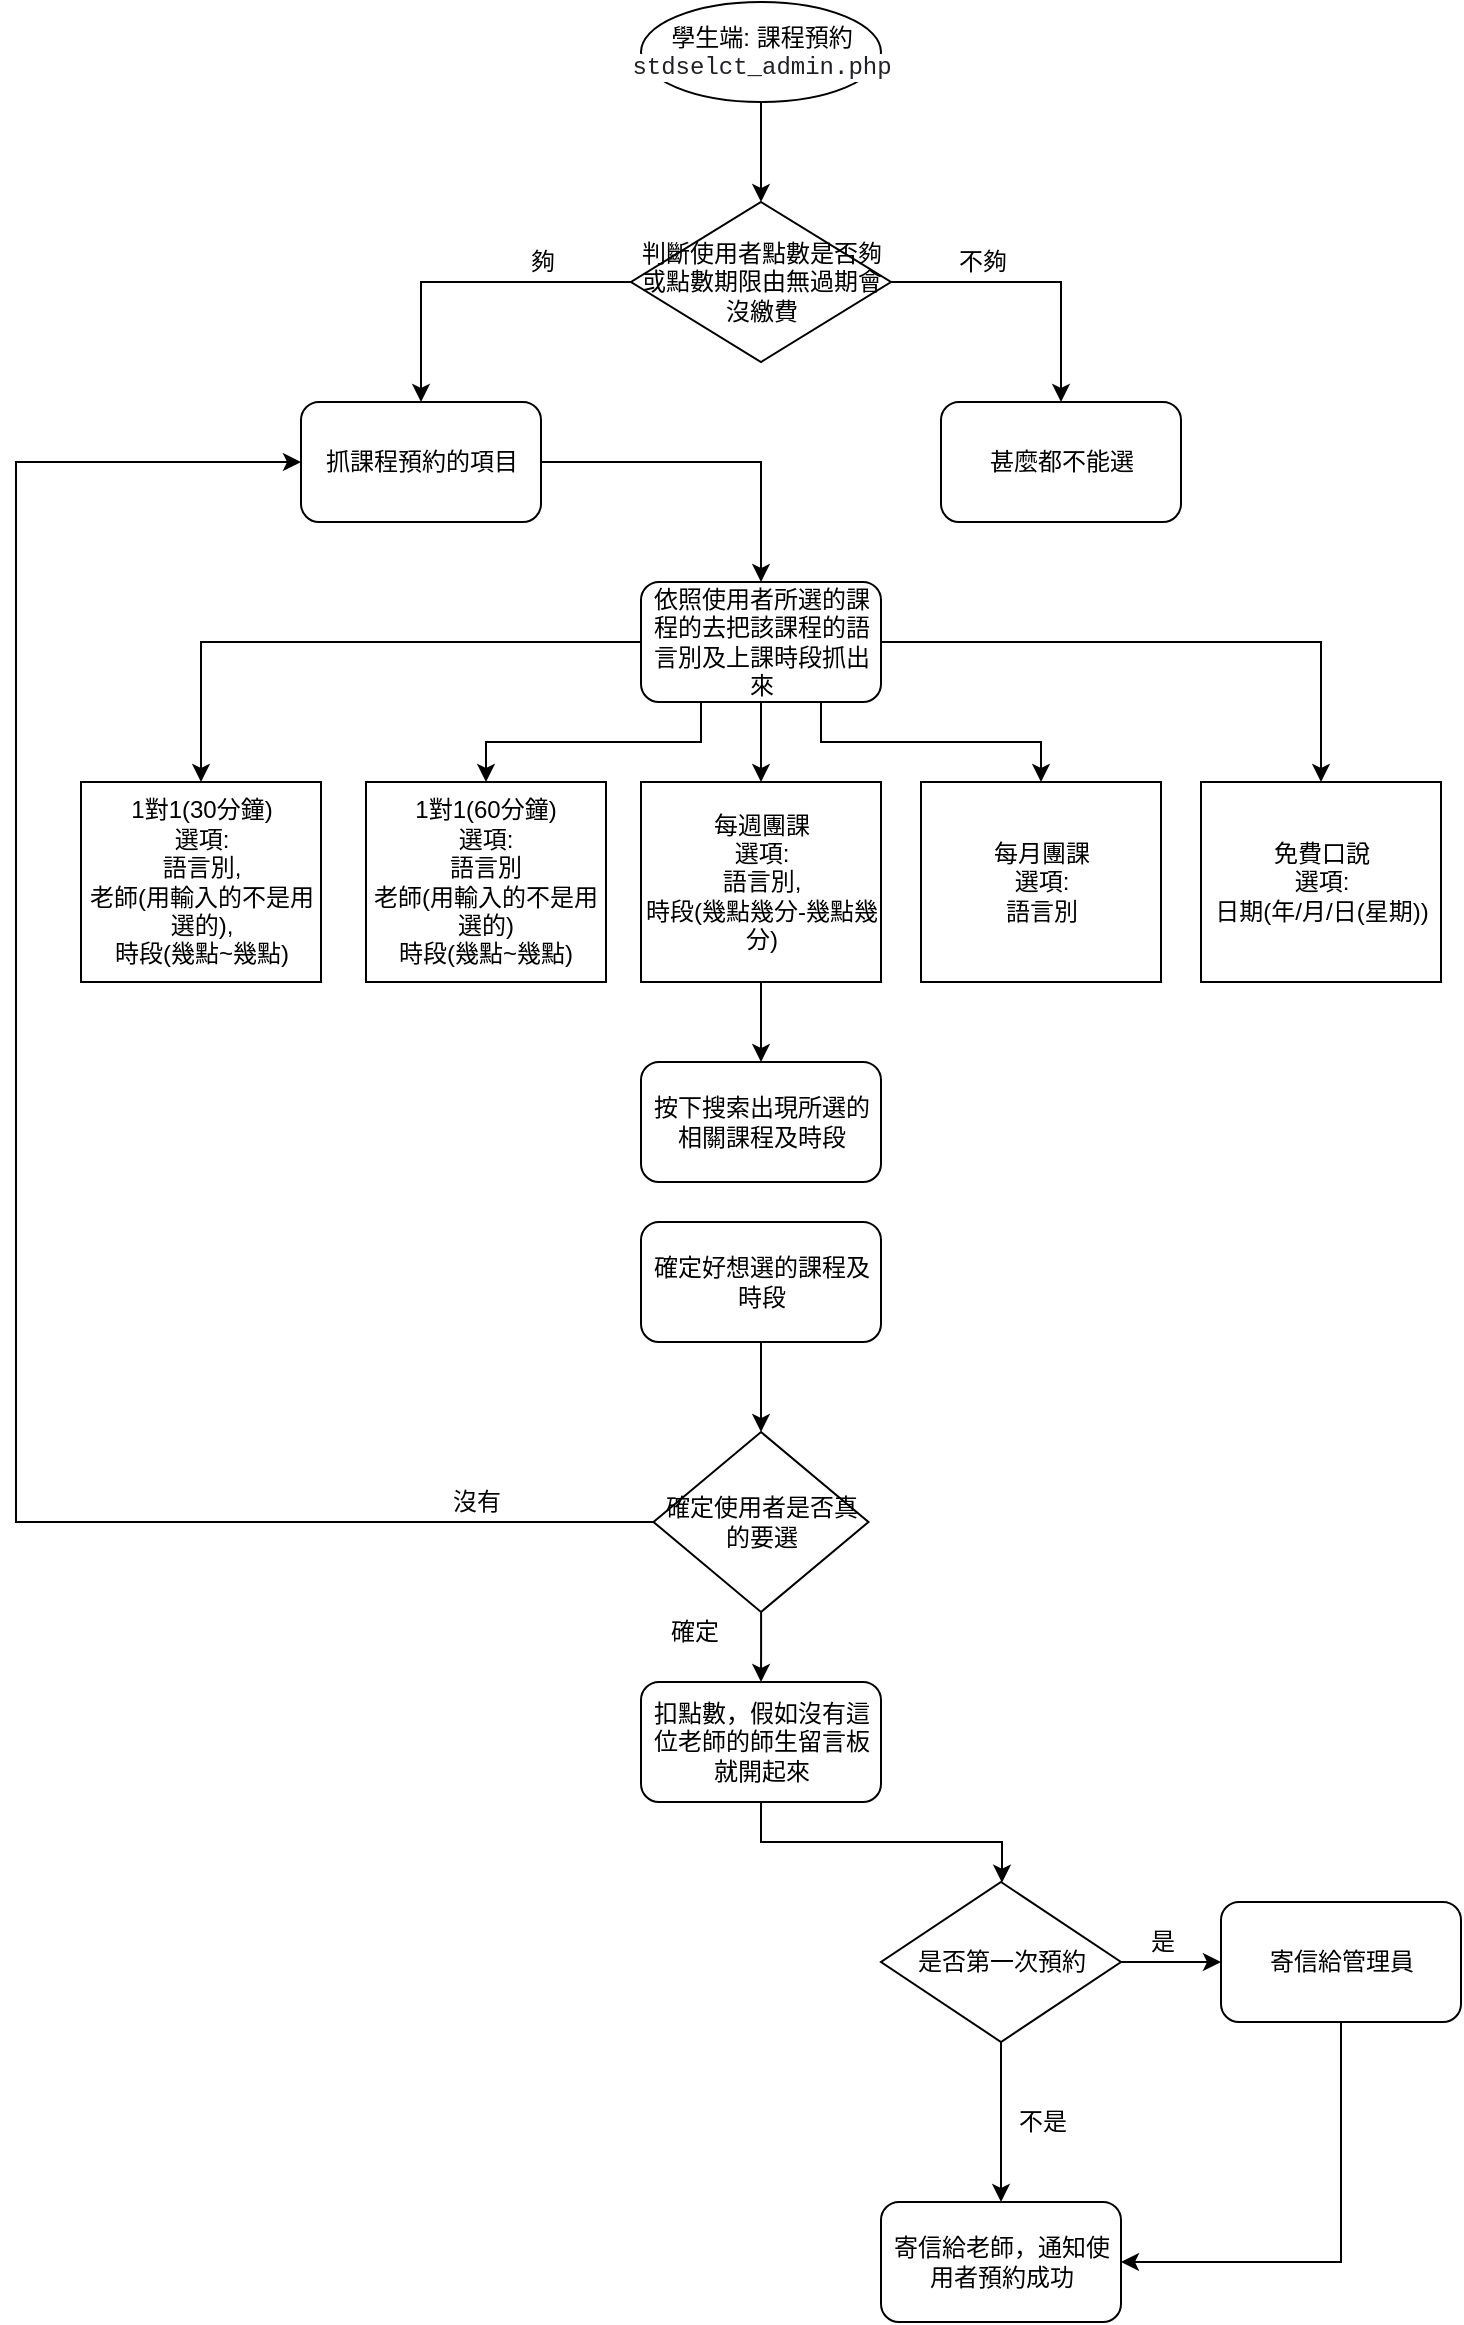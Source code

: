 <mxfile version="15.5.6" type="github">
  <diagram id="QVs43y1Sz6sYipbBfKue" name="第1頁">
    <mxGraphModel dx="1038" dy="547" grid="1" gridSize="10" guides="1" tooltips="1" connect="1" arrows="1" fold="1" page="1" pageScale="1" pageWidth="1654" pageHeight="2336" math="0" shadow="0">
      <root>
        <mxCell id="0" />
        <mxCell id="1" parent="0" />
        <mxCell id="-ri3SPqbiJr1r50t-2qO-15" style="edgeStyle=orthogonalEdgeStyle;rounded=0;orthogonalLoop=1;jettySize=auto;html=1;exitX=0.5;exitY=1;exitDx=0;exitDy=0;entryX=0.5;entryY=0;entryDx=0;entryDy=0;" edge="1" parent="1" source="-ri3SPqbiJr1r50t-2qO-1" target="-ri3SPqbiJr1r50t-2qO-7">
          <mxGeometry relative="1" as="geometry" />
        </mxCell>
        <mxCell id="-ri3SPqbiJr1r50t-2qO-1" value="學生端: 課程預約&lt;br&gt;&lt;span style=&quot;color: rgb(32 , 33 , 36) ; font-family: &amp;#34;consolas&amp;#34; , &amp;#34;lucida console&amp;#34; , &amp;#34;courier new&amp;#34; , monospace ; text-align: left ; background-color: rgb(255 , 255 , 255)&quot;&gt;stdselct_admin.php&lt;/span&gt;" style="ellipse;whiteSpace=wrap;html=1;" vertex="1" parent="1">
          <mxGeometry x="472.5" y="20" width="120" height="50" as="geometry" />
        </mxCell>
        <mxCell id="-ri3SPqbiJr1r50t-2qO-5" style="edgeStyle=orthogonalEdgeStyle;rounded=0;orthogonalLoop=1;jettySize=auto;html=1;entryX=0.5;entryY=0;entryDx=0;entryDy=0;" edge="1" parent="1" source="-ri3SPqbiJr1r50t-2qO-2" target="-ri3SPqbiJr1r50t-2qO-4">
          <mxGeometry relative="1" as="geometry" />
        </mxCell>
        <mxCell id="-ri3SPqbiJr1r50t-2qO-2" value="抓課程預約的項目" style="rounded=1;whiteSpace=wrap;html=1;" vertex="1" parent="1">
          <mxGeometry x="302.5" y="220" width="120" height="60" as="geometry" />
        </mxCell>
        <mxCell id="-ri3SPqbiJr1r50t-2qO-88" style="edgeStyle=orthogonalEdgeStyle;rounded=0;orthogonalLoop=1;jettySize=auto;html=1;entryX=0.5;entryY=0;entryDx=0;entryDy=0;fontColor=#000000;" edge="1" parent="1" source="-ri3SPqbiJr1r50t-2qO-4" target="-ri3SPqbiJr1r50t-2qO-82">
          <mxGeometry relative="1" as="geometry" />
        </mxCell>
        <mxCell id="-ri3SPqbiJr1r50t-2qO-89" style="edgeStyle=orthogonalEdgeStyle;rounded=0;orthogonalLoop=1;jettySize=auto;html=1;exitX=0.25;exitY=1;exitDx=0;exitDy=0;entryX=0.5;entryY=0;entryDx=0;entryDy=0;fontColor=#000000;" edge="1" parent="1" source="-ri3SPqbiJr1r50t-2qO-4" target="-ri3SPqbiJr1r50t-2qO-80">
          <mxGeometry relative="1" as="geometry" />
        </mxCell>
        <mxCell id="-ri3SPqbiJr1r50t-2qO-90" style="edgeStyle=orthogonalEdgeStyle;rounded=0;orthogonalLoop=1;jettySize=auto;html=1;entryX=0.5;entryY=0;entryDx=0;entryDy=0;fontColor=#000000;" edge="1" parent="1" source="-ri3SPqbiJr1r50t-2qO-4" target="-ri3SPqbiJr1r50t-2qO-79">
          <mxGeometry relative="1" as="geometry" />
        </mxCell>
        <mxCell id="-ri3SPqbiJr1r50t-2qO-91" style="edgeStyle=orthogonalEdgeStyle;rounded=0;orthogonalLoop=1;jettySize=auto;html=1;exitX=0.75;exitY=1;exitDx=0;exitDy=0;entryX=0.5;entryY=0;entryDx=0;entryDy=0;fontColor=#000000;" edge="1" parent="1" source="-ri3SPqbiJr1r50t-2qO-4" target="-ri3SPqbiJr1r50t-2qO-84">
          <mxGeometry relative="1" as="geometry" />
        </mxCell>
        <mxCell id="-ri3SPqbiJr1r50t-2qO-92" style="edgeStyle=orthogonalEdgeStyle;rounded=0;orthogonalLoop=1;jettySize=auto;html=1;entryX=0.5;entryY=0;entryDx=0;entryDy=0;fontColor=#000000;" edge="1" parent="1" source="-ri3SPqbiJr1r50t-2qO-4" target="-ri3SPqbiJr1r50t-2qO-86">
          <mxGeometry relative="1" as="geometry" />
        </mxCell>
        <mxCell id="-ri3SPqbiJr1r50t-2qO-4" value="依照使用者所選的課程的去把該課程的語言別及上課時段抓出來" style="rounded=1;whiteSpace=wrap;html=1;" vertex="1" parent="1">
          <mxGeometry x="472.5" y="310" width="120" height="60" as="geometry" />
        </mxCell>
        <mxCell id="-ri3SPqbiJr1r50t-2qO-9" style="edgeStyle=orthogonalEdgeStyle;rounded=0;orthogonalLoop=1;jettySize=auto;html=1;" edge="1" parent="1" source="-ri3SPqbiJr1r50t-2qO-7" target="-ri3SPqbiJr1r50t-2qO-8">
          <mxGeometry relative="1" as="geometry" />
        </mxCell>
        <mxCell id="-ri3SPqbiJr1r50t-2qO-11" style="edgeStyle=orthogonalEdgeStyle;rounded=0;orthogonalLoop=1;jettySize=auto;html=1;entryX=0.5;entryY=0;entryDx=0;entryDy=0;" edge="1" parent="1" source="-ri3SPqbiJr1r50t-2qO-7" target="-ri3SPqbiJr1r50t-2qO-2">
          <mxGeometry relative="1" as="geometry" />
        </mxCell>
        <mxCell id="-ri3SPqbiJr1r50t-2qO-7" value="判斷使用者點數是否夠或點數期限由無過期會沒繳費" style="rhombus;whiteSpace=wrap;html=1;" vertex="1" parent="1">
          <mxGeometry x="467.5" y="120" width="130" height="80" as="geometry" />
        </mxCell>
        <mxCell id="-ri3SPqbiJr1r50t-2qO-8" value="甚麼都不能選" style="rounded=1;whiteSpace=wrap;html=1;" vertex="1" parent="1">
          <mxGeometry x="622.5" y="220" width="120" height="60" as="geometry" />
        </mxCell>
        <mxCell id="-ri3SPqbiJr1r50t-2qO-10" value="不夠" style="text;html=1;align=center;verticalAlign=middle;resizable=0;points=[];autosize=1;strokeColor=none;fillColor=none;" vertex="1" parent="1">
          <mxGeometry x="622.5" y="140" width="40" height="20" as="geometry" />
        </mxCell>
        <mxCell id="-ri3SPqbiJr1r50t-2qO-12" value="夠" style="text;html=1;align=center;verticalAlign=middle;resizable=0;points=[];autosize=1;strokeColor=none;fillColor=none;" vertex="1" parent="1">
          <mxGeometry x="407.5" y="140" width="30" height="20" as="geometry" />
        </mxCell>
        <mxCell id="-ri3SPqbiJr1r50t-2qO-108" style="edgeStyle=orthogonalEdgeStyle;rounded=0;orthogonalLoop=1;jettySize=auto;html=1;entryX=0.5;entryY=0;entryDx=0;entryDy=0;fontColor=#000000;" edge="1" parent="1" source="-ri3SPqbiJr1r50t-2qO-31" target="-ri3SPqbiJr1r50t-2qO-39">
          <mxGeometry relative="1" as="geometry" />
        </mxCell>
        <mxCell id="-ri3SPqbiJr1r50t-2qO-109" style="edgeStyle=orthogonalEdgeStyle;rounded=0;orthogonalLoop=1;jettySize=auto;html=1;exitX=0;exitY=0.5;exitDx=0;exitDy=0;entryX=0;entryY=0.5;entryDx=0;entryDy=0;fontColor=#000000;" edge="1" parent="1" source="-ri3SPqbiJr1r50t-2qO-31" target="-ri3SPqbiJr1r50t-2qO-2">
          <mxGeometry relative="1" as="geometry">
            <Array as="points">
              <mxPoint x="160" y="780" />
              <mxPoint x="160" y="250" />
            </Array>
          </mxGeometry>
        </mxCell>
        <mxCell id="-ri3SPqbiJr1r50t-2qO-31" value="確定使用者是否真的要選" style="rhombus;whiteSpace=wrap;html=1;fontColor=#000000;" vertex="1" parent="1">
          <mxGeometry x="478.75" y="735" width="107.5" height="90" as="geometry" />
        </mxCell>
        <mxCell id="-ri3SPqbiJr1r50t-2qO-45" style="edgeStyle=orthogonalEdgeStyle;rounded=0;orthogonalLoop=1;jettySize=auto;html=1;fontColor=#000000;" edge="1" parent="1" source="-ri3SPqbiJr1r50t-2qO-39" target="-ri3SPqbiJr1r50t-2qO-43">
          <mxGeometry relative="1" as="geometry">
            <Array as="points">
              <mxPoint x="533" y="940" />
              <mxPoint x="653" y="940" />
            </Array>
          </mxGeometry>
        </mxCell>
        <mxCell id="-ri3SPqbiJr1r50t-2qO-39" value="扣點數，假如沒有這位老師的師生留言板就開起來" style="rounded=1;whiteSpace=wrap;html=1;fontColor=#000000;" vertex="1" parent="1">
          <mxGeometry x="472.5" y="860" width="120" height="60" as="geometry" />
        </mxCell>
        <mxCell id="-ri3SPqbiJr1r50t-2qO-41" value="確定" style="text;html=1;align=center;verticalAlign=middle;resizable=0;points=[];autosize=1;strokeColor=none;fillColor=none;fontColor=#000000;" vertex="1" parent="1">
          <mxGeometry x="478.75" y="825" width="40" height="20" as="geometry" />
        </mxCell>
        <mxCell id="-ri3SPqbiJr1r50t-2qO-46" style="edgeStyle=orthogonalEdgeStyle;rounded=0;orthogonalLoop=1;jettySize=auto;html=1;fontColor=#000000;" edge="1" parent="1" source="-ri3SPqbiJr1r50t-2qO-43" target="-ri3SPqbiJr1r50t-2qO-47">
          <mxGeometry relative="1" as="geometry">
            <mxPoint x="532.5" y="1000" as="targetPoint" />
          </mxGeometry>
        </mxCell>
        <mxCell id="-ri3SPqbiJr1r50t-2qO-53" style="edgeStyle=orthogonalEdgeStyle;rounded=0;orthogonalLoop=1;jettySize=auto;html=1;entryX=0;entryY=0.5;entryDx=0;entryDy=0;fontColor=#000000;" edge="1" parent="1" source="-ri3SPqbiJr1r50t-2qO-43" target="-ri3SPqbiJr1r50t-2qO-51">
          <mxGeometry relative="1" as="geometry" />
        </mxCell>
        <mxCell id="-ri3SPqbiJr1r50t-2qO-43" value="是否第一次預約" style="rhombus;whiteSpace=wrap;html=1;fontColor=#000000;" vertex="1" parent="1">
          <mxGeometry x="592.5" y="960" width="120" height="80" as="geometry" />
        </mxCell>
        <mxCell id="-ri3SPqbiJr1r50t-2qO-47" value="寄信給老師，通知使用者預約成功" style="rounded=1;whiteSpace=wrap;html=1;fontColor=#000000;" vertex="1" parent="1">
          <mxGeometry x="592.5" y="1120" width="120" height="60" as="geometry" />
        </mxCell>
        <mxCell id="-ri3SPqbiJr1r50t-2qO-48" value="不是" style="text;html=1;align=center;verticalAlign=middle;resizable=0;points=[];autosize=1;strokeColor=none;fillColor=none;fontColor=#000000;" vertex="1" parent="1">
          <mxGeometry x="652.5" y="1070" width="40" height="20" as="geometry" />
        </mxCell>
        <mxCell id="-ri3SPqbiJr1r50t-2qO-54" style="edgeStyle=orthogonalEdgeStyle;rounded=0;orthogonalLoop=1;jettySize=auto;html=1;entryX=1;entryY=0.5;entryDx=0;entryDy=0;fontColor=#000000;" edge="1" parent="1" source="-ri3SPqbiJr1r50t-2qO-51" target="-ri3SPqbiJr1r50t-2qO-47">
          <mxGeometry relative="1" as="geometry">
            <Array as="points">
              <mxPoint x="822.5" y="1150" />
            </Array>
          </mxGeometry>
        </mxCell>
        <mxCell id="-ri3SPqbiJr1r50t-2qO-51" value="寄信給管理員" style="rounded=1;whiteSpace=wrap;html=1;fontColor=#000000;" vertex="1" parent="1">
          <mxGeometry x="762.5" y="970" width="120" height="60" as="geometry" />
        </mxCell>
        <mxCell id="-ri3SPqbiJr1r50t-2qO-56" value="是" style="text;html=1;align=center;verticalAlign=middle;resizable=0;points=[];autosize=1;strokeColor=none;fillColor=none;fontColor=#000000;" vertex="1" parent="1">
          <mxGeometry x="717.5" y="980" width="30" height="20" as="geometry" />
        </mxCell>
        <mxCell id="-ri3SPqbiJr1r50t-2qO-79" value="&lt;span&gt;1對1(30分鐘)&lt;/span&gt;&lt;br&gt;&lt;span&gt;選項:&lt;/span&gt;&lt;br&gt;&lt;span&gt;語言別,&lt;/span&gt;&lt;br&gt;&lt;span&gt;老師(用輸入的不是用選的),&lt;/span&gt;&lt;br&gt;&lt;span&gt;時段(幾點~幾點)&lt;/span&gt;" style="rounded=0;whiteSpace=wrap;html=1;fontColor=#000000;rotation=0;" vertex="1" parent="1">
          <mxGeometry x="192.5" y="410" width="120" height="100" as="geometry" />
        </mxCell>
        <mxCell id="-ri3SPqbiJr1r50t-2qO-80" value="&lt;span&gt;1對1(60分鐘)&lt;/span&gt;&lt;br&gt;&lt;span&gt;選項:&lt;/span&gt;&lt;br&gt;&lt;span&gt;語言別&lt;/span&gt;&lt;br&gt;&lt;span&gt;老師(用輸入的不是用選的)&lt;/span&gt;&lt;br&gt;&lt;span&gt;時段&lt;/span&gt;(幾點~幾點)" style="rounded=0;whiteSpace=wrap;html=1;fontColor=#000000;rotation=0;" vertex="1" parent="1">
          <mxGeometry x="335" y="410" width="120" height="100" as="geometry" />
        </mxCell>
        <mxCell id="-ri3SPqbiJr1r50t-2qO-96" style="edgeStyle=orthogonalEdgeStyle;rounded=0;orthogonalLoop=1;jettySize=auto;html=1;entryX=0.5;entryY=0;entryDx=0;entryDy=0;fontColor=#000000;" edge="1" parent="1" source="-ri3SPqbiJr1r50t-2qO-82" target="-ri3SPqbiJr1r50t-2qO-93">
          <mxGeometry relative="1" as="geometry" />
        </mxCell>
        <mxCell id="-ri3SPqbiJr1r50t-2qO-82" value="每週團課&lt;br&gt;&lt;span&gt;選項:&lt;/span&gt;&lt;br&gt;&lt;span&gt;語言別,&lt;/span&gt;&lt;br&gt;&lt;span&gt;時段(幾點幾分-幾點幾分)&lt;/span&gt;" style="rounded=0;whiteSpace=wrap;html=1;fontColor=#000000;rotation=0;" vertex="1" parent="1">
          <mxGeometry x="472.5" y="410" width="120" height="100" as="geometry" />
        </mxCell>
        <mxCell id="-ri3SPqbiJr1r50t-2qO-84" value="每月團課&lt;br&gt;&lt;span&gt;選項:&lt;/span&gt;&lt;br&gt;&lt;span&gt;語言別&lt;/span&gt;" style="rounded=0;whiteSpace=wrap;html=1;fontColor=#000000;rotation=0;" vertex="1" parent="1">
          <mxGeometry x="612.5" y="410" width="120" height="100" as="geometry" />
        </mxCell>
        <mxCell id="-ri3SPqbiJr1r50t-2qO-86" value="免費口說&lt;br&gt;&lt;span&gt;選項:&lt;/span&gt;&lt;br&gt;日期(年/月/日(星期))" style="rounded=0;whiteSpace=wrap;html=1;fontColor=#000000;rotation=0;" vertex="1" parent="1">
          <mxGeometry x="752.5" y="410" width="120" height="100" as="geometry" />
        </mxCell>
        <mxCell id="-ri3SPqbiJr1r50t-2qO-93" value="按下搜索出現所選的相關課程及時段" style="rounded=1;whiteSpace=wrap;html=1;fontColor=#000000;" vertex="1" parent="1">
          <mxGeometry x="472.5" y="550" width="120" height="60" as="geometry" />
        </mxCell>
        <mxCell id="-ri3SPqbiJr1r50t-2qO-106" style="edgeStyle=orthogonalEdgeStyle;rounded=0;orthogonalLoop=1;jettySize=auto;html=1;entryX=0.5;entryY=0;entryDx=0;entryDy=0;fontColor=#000000;" edge="1" parent="1" source="-ri3SPqbiJr1r50t-2qO-104" target="-ri3SPqbiJr1r50t-2qO-31">
          <mxGeometry relative="1" as="geometry" />
        </mxCell>
        <mxCell id="-ri3SPqbiJr1r50t-2qO-104" value="確定好想選的課程及時段" style="rounded=1;whiteSpace=wrap;html=1;fontColor=#000000;" vertex="1" parent="1">
          <mxGeometry x="472.5" y="630" width="120" height="60" as="geometry" />
        </mxCell>
        <mxCell id="-ri3SPqbiJr1r50t-2qO-110" value="沒有" style="text;html=1;align=center;verticalAlign=middle;resizable=0;points=[];autosize=1;strokeColor=none;fillColor=none;fontColor=#000000;" vertex="1" parent="1">
          <mxGeometry x="370" y="760" width="40" height="20" as="geometry" />
        </mxCell>
      </root>
    </mxGraphModel>
  </diagram>
</mxfile>

